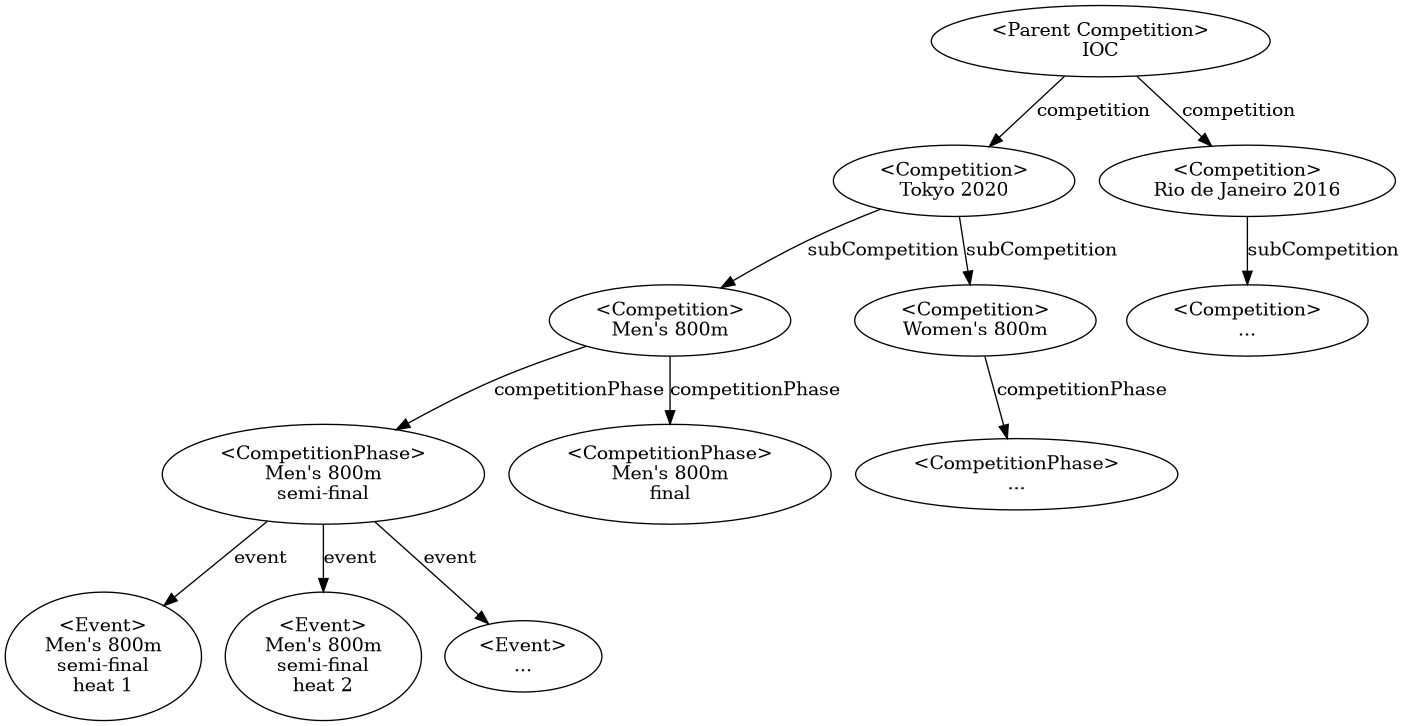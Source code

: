 @startuml
digraph regexp {
 # docs and examples at https://graphviz.org/Gallery/directed/
 ioc [label="<Parent Competition>\nIOC"];
 tokyo [label="<Competition>\nTokyo 2020"];
 rio [label="<Competition>\nRio de Janeiro 2016"];
 rioextra [label="<Competition>\n..."];
 tokyomens800m [label="<Competition>\nMen's 800m"];
 tokyowomens800m [label="<Competition>\nWomen's 800m"];
 tokyowomens800mextra [label="<CompetitionPhase>\n..."];
 tokyomens800msemifinal [label="<CompetitionPhase>\nMen's 800m\nsemi-final"];
 tokyomens800msemifinalheat1 [label="<Event>\nMen's 800m\nsemi-final\nheat 1"];
 tokyomens800msemifinalheat2 [label="<Event>\nMen's 800m\nsemi-final\nheat 2"];
 tokyomens800msemifinalheatx [label="<Event>\n..."];
 tokyomens800mfinal [label="<CompetitionPhase>\nMen's 800m\nfinal"];
 ioc -> tokyo [label="competition"];
 ioc -> rio [label="competition"];
 rio -> rioextra [label="subCompetition"];
 tokyo -> tokyomens800m [label="subCompetition"];
 tokyo -> tokyowomens800m [label="subCompetition"];
 tokyowomens800m -> tokyowomens800mextra [label="competitionPhase"];
 tokyomens800m -> tokyomens800msemifinal [label="competitionPhase"];
 tokyomens800m -> tokyomens800mfinal [label="competitionPhase"];
 tokyomens800msemifinal -> tokyomens800msemifinalheat1 [label="event"];
 tokyomens800msemifinal -> tokyomens800msemifinalheat2 [label="event"];
 tokyomens800msemifinal -> tokyomens800msemifinalheatx [label="event"];
}
@enduml
